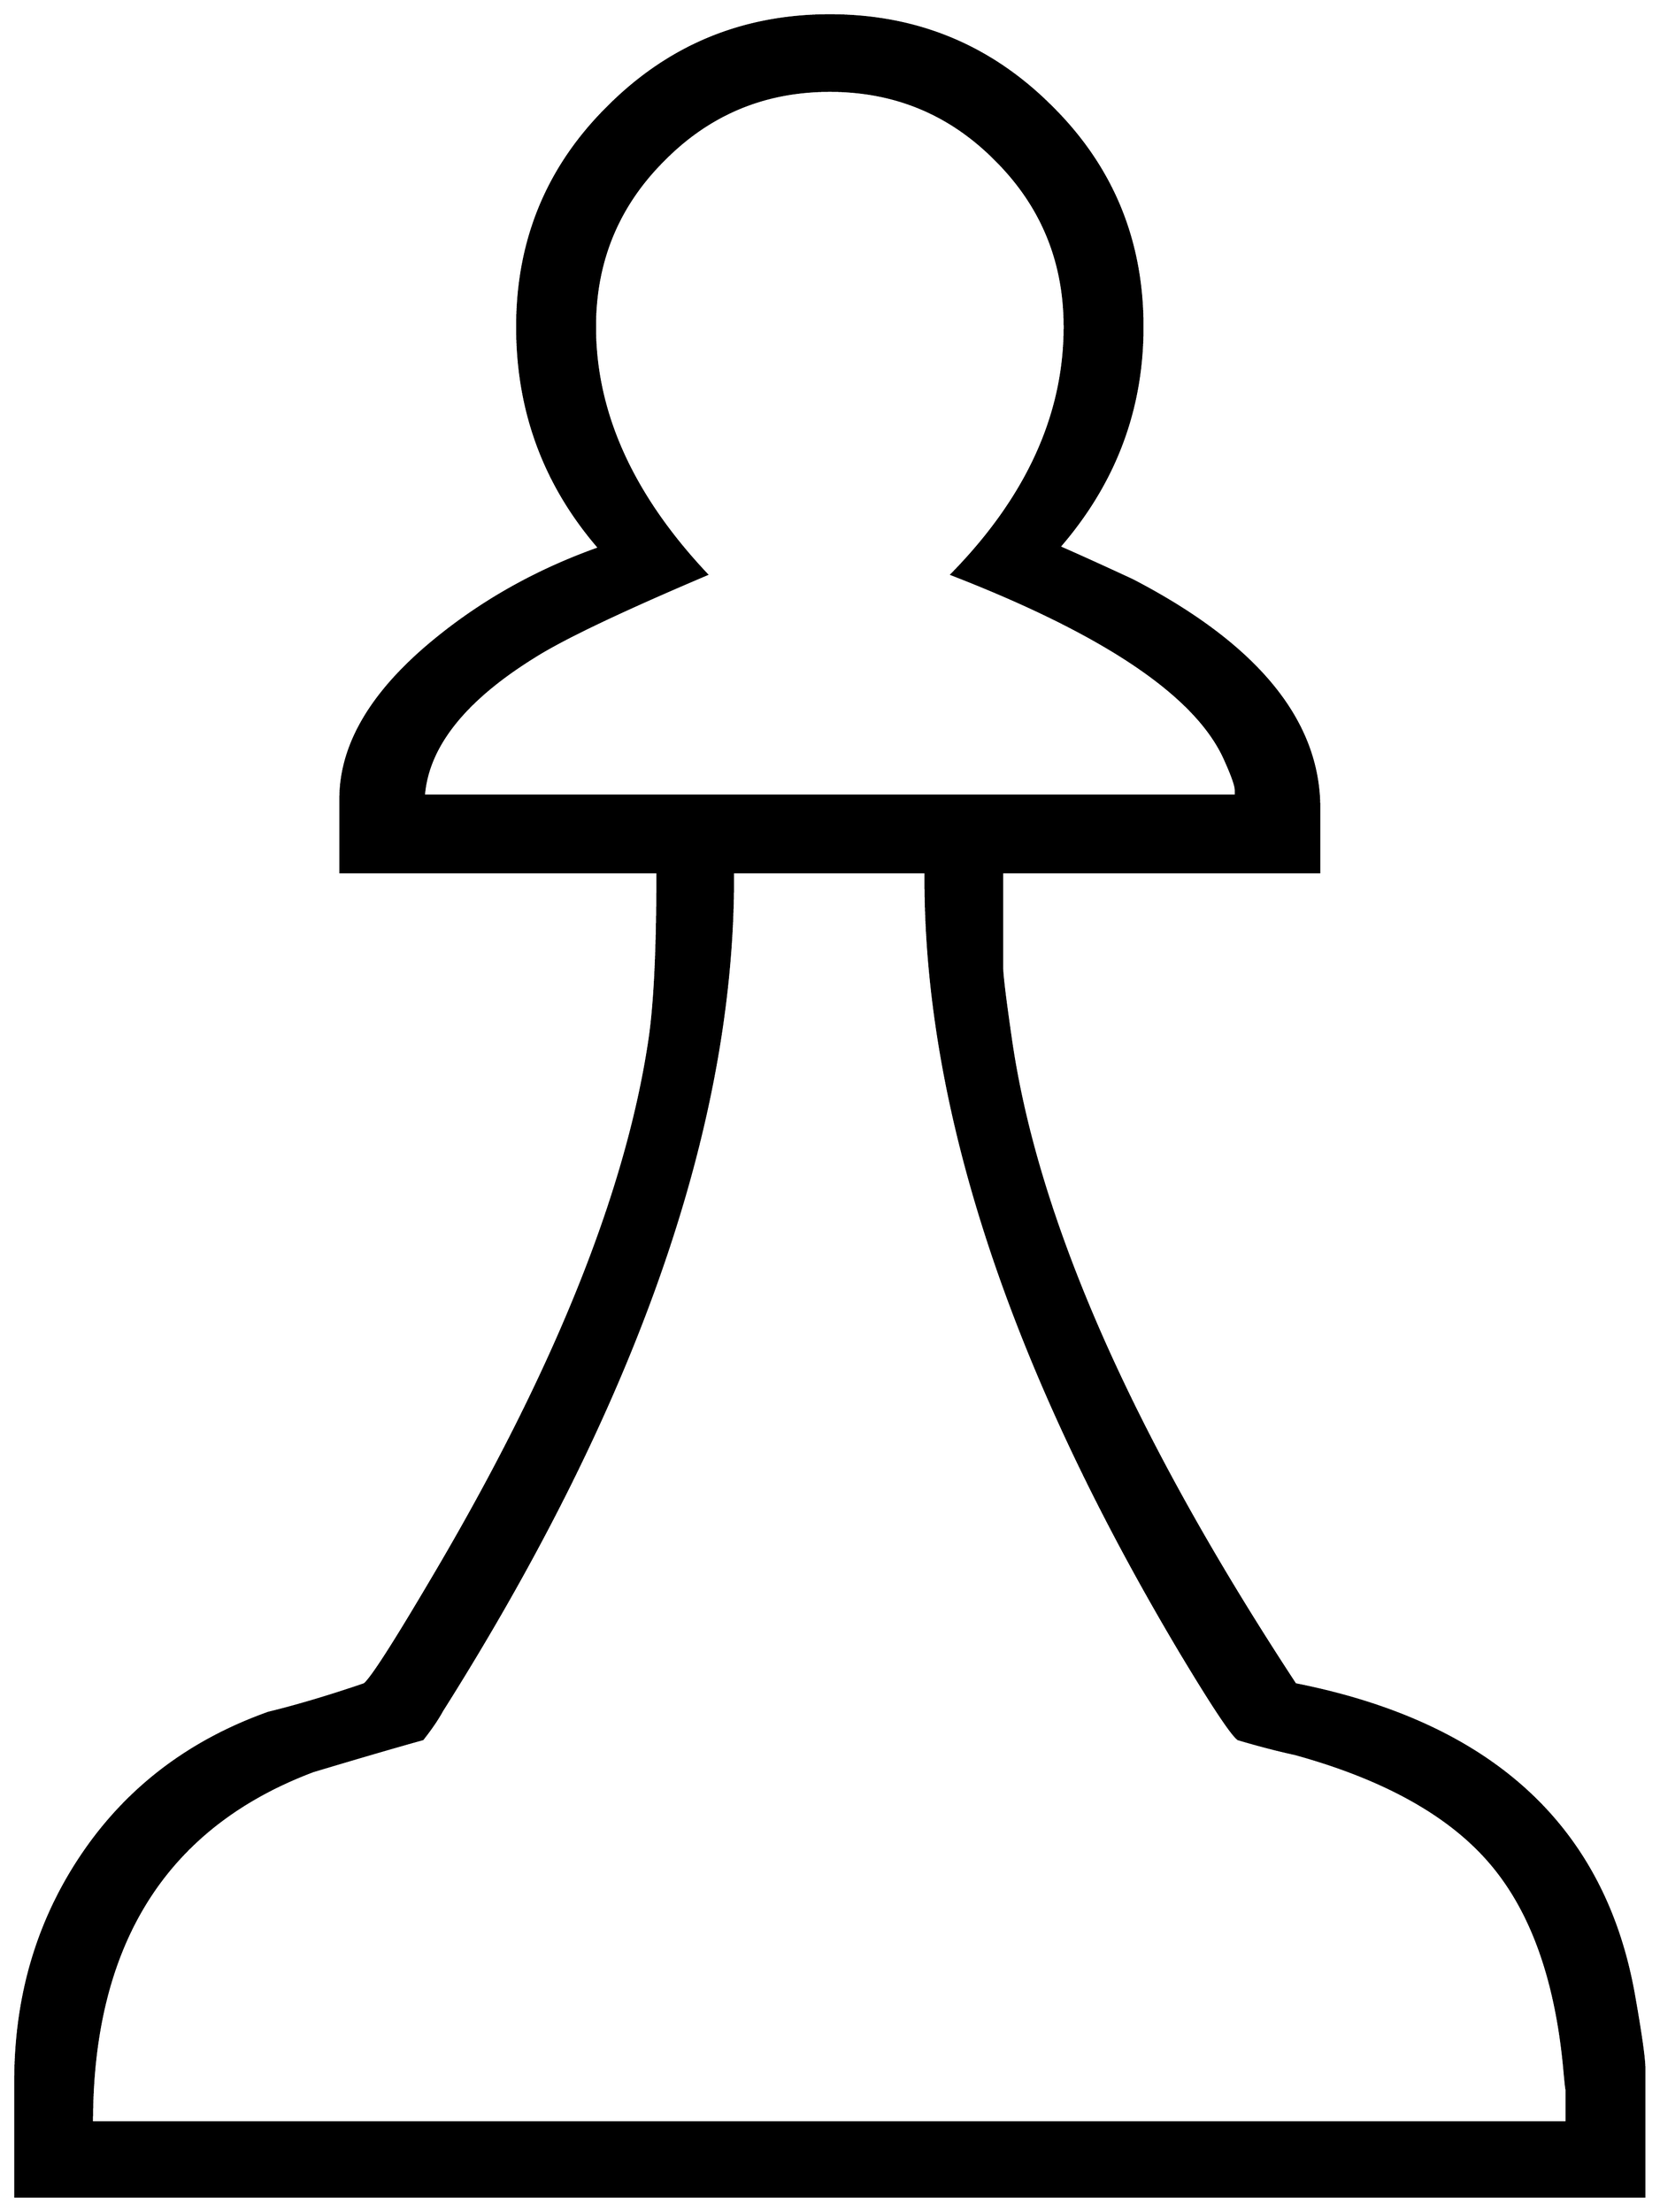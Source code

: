 


\begin{tikzpicture}[y=0.80pt, x=0.80pt, yscale=-1.0, xscale=1.0, inner sep=0pt, outer sep=0pt]
\begin{scope}[shift={(100.0,1706.0)},nonzero rule]
  \path[draw=.,fill=.,line width=1.600pt] (1508.0,374.0) --
    (80.0,374.0) -- (80.0,273.0) .. controls (80.0,198.333) and
    (99.667,132.0) .. (139.0,74.0) .. controls (178.333,16.0) and
    (232.667,-25.333) .. (302.0,-50.0) .. controls (326.667,-56.0) and
    (354.667,-64.333) .. (386.0,-75.0) .. controls (392.0,-79.667) and
    (411.333,-109.667) .. (444.0,-165.0) .. controls (552.0,-347.0)
    and (616.0,-505.333) .. (636.0,-640.0) .. controls
    (640.667,-671.333) and (643.0,-720.333) .. (643.0,-787.0) --
    (365.0,-787.0) -- (365.0,-851.0) .. controls (365.0,-898.333)
    and (392.0,-944.333) .. (446.0,-989.0) .. controls
    (488.667,-1024.333) and (537.333,-1051.667) .. (592.0,-1071.0) ..
    controls (544.0,-1126.333) and (520.0,-1191.0) ..
    (520.0,-1265.0) .. controls (520.0,-1341.0) and
    (546.667,-1405.333) .. (600.0,-1458.0) .. controls
    (653.333,-1511.333) and (718.0,-1538.0) .. (794.0,-1538.0) ..
    controls (870.0,-1538.0) and (934.667,-1511.333) ..
    (988.0,-1458.0) .. controls (1041.333,-1405.333) and
    (1068.0,-1341.0) .. (1068.0,-1265.0) .. controls
    (1068.0,-1192.333) and (1043.667,-1128.0) .. (995.0,-1072.0) ..
    controls (1010.333,-1065.333) and (1031.667,-1055.667) ..
    (1059.0,-1043.0) .. controls (1168.333,-986.333) and
    (1223.0,-919.667) .. (1223.0,-843.0) -- (1223.0,-787.0) --
    (945.0,-787.0) -- (945.0,-703.0) .. controls (945.0,-696.333)
    and (947.667,-674.667) .. (953.0,-638.0) .. controls
    (976.333,-480.0) and (1059.333,-292.333) .. (1202.0,-75.0) ..
    controls (1374.0,-41.0) and (1473.0,50.0) .. (1499.0,198.0)
    .. controls (1505.0,232.0) and (1508.0,253.333) ..
    (1508.0,262.0) -- (1508.0,374.0) -- cycle(1150.0,-854.0) --
    (1150.0,-859.0) .. controls (1150.0,-863.0) and
    (1146.667,-872.333) .. (1140.0,-887.0) .. controls
    (1114.667,-942.333) and (1035.0,-996.0) .. (901.0,-1048.0) ..
    controls (967.0,-1115.333) and (1000.0,-1187.667) ..
    (1000.0,-1265.0) .. controls (1000.0,-1322.333) and
    (980.0,-1371.0) .. (940.0,-1411.0) .. controls
    (900.0,-1451.667) and (851.333,-1472.0) .. (794.0,-1472.0) ..
    controls (736.667,-1472.0) and (688.0,-1451.667) ..
    (648.0,-1411.0) .. controls (608.0,-1371.0) and
    (588.0,-1322.333) .. (588.0,-1265.0) .. controls
    (588.0,-1189.667) and (620.667,-1117.333) .. (686.0,-1048.0) ..
    controls (610.667,-1016.0) and (560.333,-992.0) ..
    (535.0,-976.0) .. controls (473.667,-938.0) and (441.333,-897.333)
    .. (438.0,-854.0) -- (1150.0,-854.0) -- cycle(1440.0,309.0)
    -- (1440.0,279.0) .. controls (1440.0,282.333) and
    (1439.333,276.667) .. (1438.0,262.0) .. controls (1430.667,182.667)
    and (1408.667,122.0) .. (1372.0,80.0) .. controls
    (1336.0,38.667) and (1279.333,7.333) .. (1202.0,-14.0) .. controls
    (1186.667,-17.333) and (1170.0,-21.667) .. (1152.0,-27.0) ..
    controls (1146.0,-31.667) and (1129.0,-57.333) ..
    (1101.0,-104.0) .. controls (951.0,-356.0) and
    (876.667,-583.667) .. (878.0,-787.0) -- (709.0,-787.0) ..
    controls (710.333,-568.333) and (625.333,-323.333) .. (454.0,-52.0)
    .. controls (450.0,-44.667) and (444.333,-36.333) .. (437.0,-27.0)
    .. controls (413.0,-20.333) and (381.0,-11.0) .. (341.0,1.0)
    .. controls (211.667,49.667) and (147.0,152.333) .. (147.0,309.0)
    -- (1440.0,309.0) -- cycle;
\end{scope}

\end{tikzpicture}

